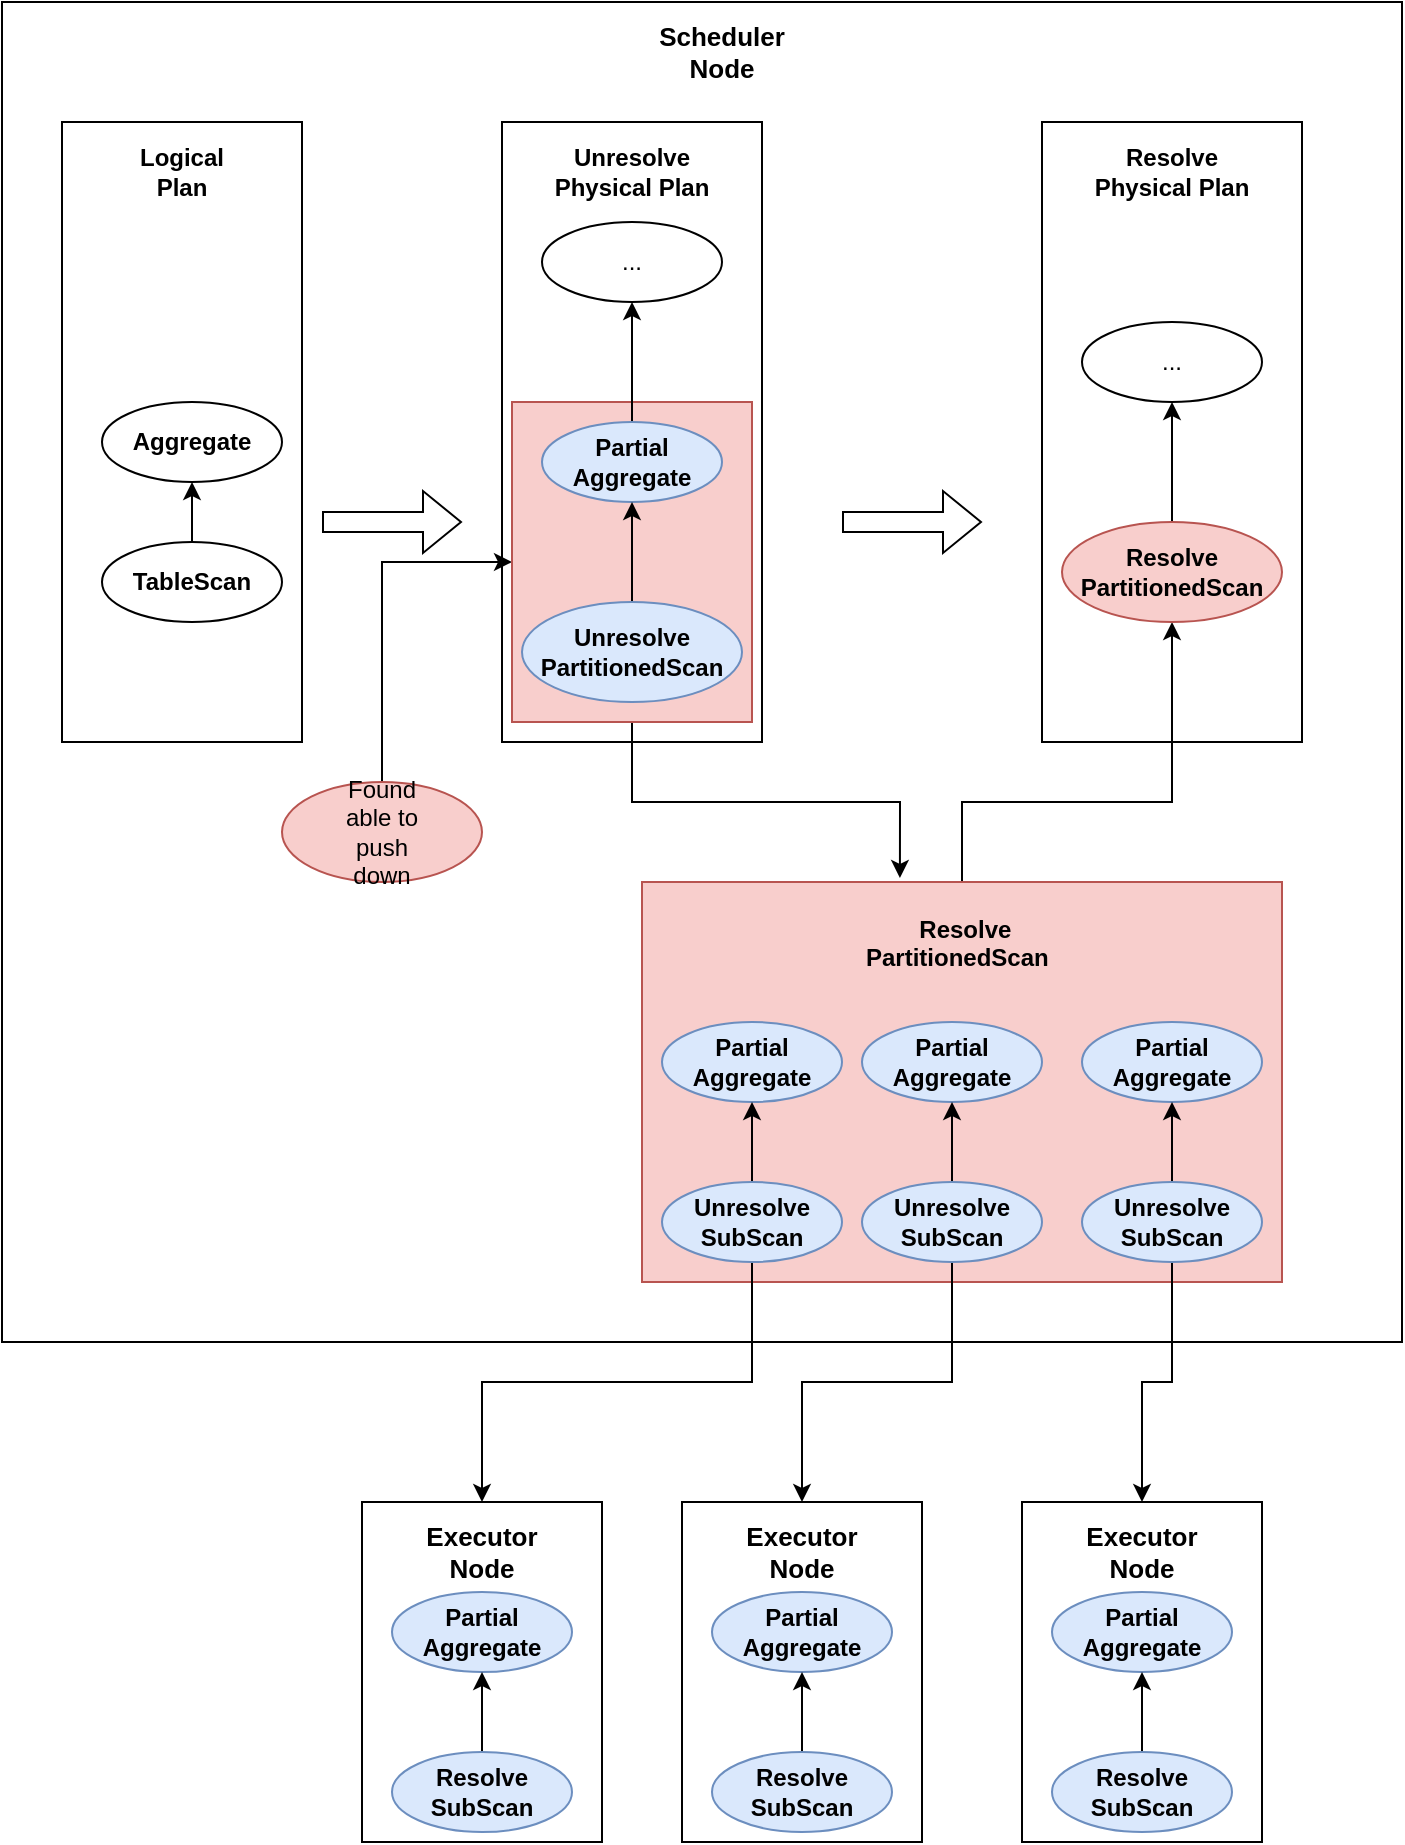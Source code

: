 <mxfile version="21.6.5" type="github">
  <diagram name="第 1 页" id="0aTdKrh-rJael8lEqbrs">
    <mxGraphModel dx="1287" dy="545" grid="1" gridSize="10" guides="1" tooltips="1" connect="1" arrows="1" fold="1" page="1" pageScale="1" pageWidth="827" pageHeight="1169" math="0" shadow="0">
      <root>
        <mxCell id="0" />
        <mxCell id="1" parent="0" />
        <mxCell id="ROSD3uXdCVGnpSG1NbAj-50" value="" style="rounded=0;whiteSpace=wrap;html=1;" vertex="1" parent="1">
          <mxGeometry x="30" y="90" width="700" height="670" as="geometry" />
        </mxCell>
        <mxCell id="ROSD3uXdCVGnpSG1NbAj-19" value="" style="rounded=0;whiteSpace=wrap;html=1;" vertex="1" parent="1">
          <mxGeometry x="280" y="150" width="130" height="310" as="geometry" />
        </mxCell>
        <mxCell id="ROSD3uXdCVGnpSG1NbAj-21" value="" style="rounded=0;whiteSpace=wrap;html=1;" vertex="1" parent="1">
          <mxGeometry x="550" y="150" width="130" height="310" as="geometry" />
        </mxCell>
        <mxCell id="ROSD3uXdCVGnpSG1NbAj-42" style="edgeStyle=orthogonalEdgeStyle;rounded=0;orthogonalLoop=1;jettySize=auto;html=1;exitX=0.5;exitY=0;exitDx=0;exitDy=0;entryX=0;entryY=0.5;entryDx=0;entryDy=0;" edge="1" parent="1" source="ROSD3uXdCVGnpSG1NbAj-41" target="ROSD3uXdCVGnpSG1NbAj-38">
          <mxGeometry relative="1" as="geometry" />
        </mxCell>
        <mxCell id="ROSD3uXdCVGnpSG1NbAj-41" value="" style="ellipse;whiteSpace=wrap;html=1;fillColor=#f8cecc;strokeColor=#b85450;" vertex="1" parent="1">
          <mxGeometry x="170" y="480" width="100" height="50" as="geometry" />
        </mxCell>
        <mxCell id="ROSD3uXdCVGnpSG1NbAj-45" style="edgeStyle=orthogonalEdgeStyle;rounded=0;orthogonalLoop=1;jettySize=auto;html=1;exitX=0.5;exitY=1;exitDx=0;exitDy=0;entryX=0.403;entryY=-0.01;entryDx=0;entryDy=0;entryPerimeter=0;" edge="1" parent="1" source="ROSD3uXdCVGnpSG1NbAj-38" target="ROSD3uXdCVGnpSG1NbAj-34">
          <mxGeometry relative="1" as="geometry" />
        </mxCell>
        <mxCell id="ROSD3uXdCVGnpSG1NbAj-38" value="" style="rounded=0;whiteSpace=wrap;html=1;fillColor=#f8cecc;strokeColor=#b85450;" vertex="1" parent="1">
          <mxGeometry x="285" y="290" width="120" height="160" as="geometry" />
        </mxCell>
        <mxCell id="ROSD3uXdCVGnpSG1NbAj-46" style="edgeStyle=orthogonalEdgeStyle;rounded=0;orthogonalLoop=1;jettySize=auto;html=1;exitX=0.5;exitY=0;exitDx=0;exitDy=0;entryX=0.5;entryY=1;entryDx=0;entryDy=0;" edge="1" parent="1" source="ROSD3uXdCVGnpSG1NbAj-34" target="ROSD3uXdCVGnpSG1NbAj-15">
          <mxGeometry relative="1" as="geometry">
            <Array as="points">
              <mxPoint x="510" y="490" />
              <mxPoint x="615" y="490" />
            </Array>
          </mxGeometry>
        </mxCell>
        <mxCell id="ROSD3uXdCVGnpSG1NbAj-34" value="" style="rounded=0;whiteSpace=wrap;html=1;fillColor=#f8cecc;strokeColor=#b85450;" vertex="1" parent="1">
          <mxGeometry x="350" y="530" width="320" height="200" as="geometry" />
        </mxCell>
        <mxCell id="ROSD3uXdCVGnpSG1NbAj-17" value="" style="rounded=0;whiteSpace=wrap;html=1;" vertex="1" parent="1">
          <mxGeometry x="60" y="150" width="120" height="310" as="geometry" />
        </mxCell>
        <mxCell id="ROSD3uXdCVGnpSG1NbAj-9" style="edgeStyle=orthogonalEdgeStyle;rounded=0;orthogonalLoop=1;jettySize=auto;html=1;exitX=0.5;exitY=0;exitDx=0;exitDy=0;entryX=0.5;entryY=1;entryDx=0;entryDy=0;" edge="1" parent="1" source="ROSD3uXdCVGnpSG1NbAj-1" target="ROSD3uXdCVGnpSG1NbAj-8">
          <mxGeometry relative="1" as="geometry" />
        </mxCell>
        <mxCell id="ROSD3uXdCVGnpSG1NbAj-1" value="&lt;b&gt;Partial Aggregate&lt;/b&gt;" style="ellipse;whiteSpace=wrap;html=1;fillColor=#dae8fc;strokeColor=#6c8ebf;" vertex="1" parent="1">
          <mxGeometry x="300" y="300" width="90" height="40" as="geometry" />
        </mxCell>
        <mxCell id="ROSD3uXdCVGnpSG1NbAj-4" style="edgeStyle=orthogonalEdgeStyle;rounded=0;orthogonalLoop=1;jettySize=auto;html=1;exitX=0.5;exitY=0;exitDx=0;exitDy=0;entryX=0.5;entryY=1;entryDx=0;entryDy=0;" edge="1" parent="1" source="ROSD3uXdCVGnpSG1NbAj-2" target="ROSD3uXdCVGnpSG1NbAj-1">
          <mxGeometry relative="1" as="geometry" />
        </mxCell>
        <mxCell id="ROSD3uXdCVGnpSG1NbAj-2" value="&lt;div&gt;&lt;b&gt;Unresolve&lt;/b&gt;&lt;/div&gt;&lt;div&gt;&lt;b&gt;PartitionedScan&lt;br&gt;&lt;/b&gt;&lt;/div&gt;" style="ellipse;whiteSpace=wrap;html=1;fillColor=#dae8fc;strokeColor=#6c8ebf;" vertex="1" parent="1">
          <mxGeometry x="290" y="390" width="110" height="50" as="geometry" />
        </mxCell>
        <mxCell id="ROSD3uXdCVGnpSG1NbAj-5" value="&lt;b&gt;Aggregate&lt;/b&gt;" style="ellipse;whiteSpace=wrap;html=1;" vertex="1" parent="1">
          <mxGeometry x="80" y="290" width="90" height="40" as="geometry" />
        </mxCell>
        <mxCell id="ROSD3uXdCVGnpSG1NbAj-7" style="edgeStyle=orthogonalEdgeStyle;rounded=0;orthogonalLoop=1;jettySize=auto;html=1;exitX=0.5;exitY=0;exitDx=0;exitDy=0;entryX=0.5;entryY=1;entryDx=0;entryDy=0;" edge="1" parent="1" source="ROSD3uXdCVGnpSG1NbAj-6" target="ROSD3uXdCVGnpSG1NbAj-5">
          <mxGeometry relative="1" as="geometry" />
        </mxCell>
        <mxCell id="ROSD3uXdCVGnpSG1NbAj-6" value="&lt;b&gt;TableScan&lt;/b&gt;" style="ellipse;whiteSpace=wrap;html=1;" vertex="1" parent="1">
          <mxGeometry x="80" y="360" width="90" height="40" as="geometry" />
        </mxCell>
        <mxCell id="ROSD3uXdCVGnpSG1NbAj-8" value="..." style="ellipse;whiteSpace=wrap;html=1;" vertex="1" parent="1">
          <mxGeometry x="300" y="200" width="90" height="40" as="geometry" />
        </mxCell>
        <mxCell id="ROSD3uXdCVGnpSG1NbAj-10" value="" style="shape=flexArrow;endArrow=classic;html=1;rounded=0;" edge="1" parent="1">
          <mxGeometry width="50" height="50" relative="1" as="geometry">
            <mxPoint x="190" y="350" as="sourcePoint" />
            <mxPoint x="260" y="350" as="targetPoint" />
          </mxGeometry>
        </mxCell>
        <mxCell id="ROSD3uXdCVGnpSG1NbAj-13" value="" style="shape=flexArrow;endArrow=classic;html=1;rounded=0;" edge="1" parent="1">
          <mxGeometry width="50" height="50" relative="1" as="geometry">
            <mxPoint x="450" y="350" as="sourcePoint" />
            <mxPoint x="520" y="350" as="targetPoint" />
          </mxGeometry>
        </mxCell>
        <mxCell id="ROSD3uXdCVGnpSG1NbAj-14" value="&lt;b&gt;Partial Aggregate&lt;/b&gt;" style="ellipse;whiteSpace=wrap;html=1;fillColor=#dae8fc;strokeColor=#6c8ebf;" vertex="1" parent="1">
          <mxGeometry x="360" y="600" width="90" height="40" as="geometry" />
        </mxCell>
        <mxCell id="ROSD3uXdCVGnpSG1NbAj-24" style="edgeStyle=orthogonalEdgeStyle;rounded=0;orthogonalLoop=1;jettySize=auto;html=1;exitX=0.5;exitY=0;exitDx=0;exitDy=0;" edge="1" parent="1" source="ROSD3uXdCVGnpSG1NbAj-15" target="ROSD3uXdCVGnpSG1NbAj-23">
          <mxGeometry relative="1" as="geometry" />
        </mxCell>
        <mxCell id="ROSD3uXdCVGnpSG1NbAj-15" value="&lt;div&gt;&lt;b&gt;Resolve&lt;/b&gt;&lt;/div&gt;&lt;div&gt;&lt;b&gt;PartitionedScan&lt;/b&gt;&lt;/div&gt;" style="ellipse;whiteSpace=wrap;html=1;fillColor=#f8cecc;strokeColor=#b85450;" vertex="1" parent="1">
          <mxGeometry x="560" y="350" width="110" height="50" as="geometry" />
        </mxCell>
        <mxCell id="ROSD3uXdCVGnpSG1NbAj-16" value="&lt;b&gt;Logical Plan&lt;br&gt;&lt;/b&gt;" style="text;html=1;strokeColor=none;fillColor=none;align=center;verticalAlign=middle;whiteSpace=wrap;rounded=0;" vertex="1" parent="1">
          <mxGeometry x="90" y="160" width="60" height="30" as="geometry" />
        </mxCell>
        <mxCell id="ROSD3uXdCVGnpSG1NbAj-20" value="&lt;b&gt;Unresolve&lt;br&gt;Physical Plan&lt;br&gt;&lt;/b&gt;" style="text;html=1;strokeColor=none;fillColor=none;align=center;verticalAlign=middle;whiteSpace=wrap;rounded=0;" vertex="1" parent="1">
          <mxGeometry x="300" y="160" width="90" height="30" as="geometry" />
        </mxCell>
        <mxCell id="ROSD3uXdCVGnpSG1NbAj-22" value="&lt;b&gt;Resolve&lt;br&gt;Physical Plan&lt;br&gt;&lt;/b&gt;" style="text;html=1;strokeColor=none;fillColor=none;align=center;verticalAlign=middle;whiteSpace=wrap;rounded=0;" vertex="1" parent="1">
          <mxGeometry x="570" y="160" width="90" height="30" as="geometry" />
        </mxCell>
        <mxCell id="ROSD3uXdCVGnpSG1NbAj-23" value="..." style="ellipse;whiteSpace=wrap;html=1;" vertex="1" parent="1">
          <mxGeometry x="570" y="250" width="90" height="40" as="geometry" />
        </mxCell>
        <mxCell id="ROSD3uXdCVGnpSG1NbAj-26" style="edgeStyle=orthogonalEdgeStyle;rounded=0;orthogonalLoop=1;jettySize=auto;html=1;exitX=0.5;exitY=0;exitDx=0;exitDy=0;entryX=0.5;entryY=1;entryDx=0;entryDy=0;" edge="1" parent="1" source="ROSD3uXdCVGnpSG1NbAj-25" target="ROSD3uXdCVGnpSG1NbAj-14">
          <mxGeometry relative="1" as="geometry" />
        </mxCell>
        <mxCell id="ROSD3uXdCVGnpSG1NbAj-60" style="edgeStyle=orthogonalEdgeStyle;rounded=0;orthogonalLoop=1;jettySize=auto;html=1;exitX=0.5;exitY=1;exitDx=0;exitDy=0;entryX=0.5;entryY=0;entryDx=0;entryDy=0;" edge="1" parent="1" source="ROSD3uXdCVGnpSG1NbAj-25" target="ROSD3uXdCVGnpSG1NbAj-53">
          <mxGeometry relative="1" as="geometry" />
        </mxCell>
        <mxCell id="ROSD3uXdCVGnpSG1NbAj-25" value="&lt;div&gt;&lt;b&gt;Unresolve&lt;/b&gt;&lt;/div&gt;&lt;div&gt;&lt;b&gt;SubScan&lt;br&gt;&lt;/b&gt;&lt;/div&gt;" style="ellipse;whiteSpace=wrap;html=1;fillColor=#dae8fc;strokeColor=#6c8ebf;" vertex="1" parent="1">
          <mxGeometry x="360" y="680" width="90" height="40" as="geometry" />
        </mxCell>
        <mxCell id="ROSD3uXdCVGnpSG1NbAj-27" value="&lt;b&gt;Partial Aggregate&lt;/b&gt;" style="ellipse;whiteSpace=wrap;html=1;fillColor=#dae8fc;strokeColor=#6c8ebf;" vertex="1" parent="1">
          <mxGeometry x="460" y="600" width="90" height="40" as="geometry" />
        </mxCell>
        <mxCell id="ROSD3uXdCVGnpSG1NbAj-28" style="edgeStyle=orthogonalEdgeStyle;rounded=0;orthogonalLoop=1;jettySize=auto;html=1;exitX=0.5;exitY=0;exitDx=0;exitDy=0;entryX=0.5;entryY=1;entryDx=0;entryDy=0;" edge="1" parent="1" source="ROSD3uXdCVGnpSG1NbAj-29" target="ROSD3uXdCVGnpSG1NbAj-27">
          <mxGeometry relative="1" as="geometry" />
        </mxCell>
        <mxCell id="ROSD3uXdCVGnpSG1NbAj-71" style="edgeStyle=orthogonalEdgeStyle;rounded=0;orthogonalLoop=1;jettySize=auto;html=1;exitX=0.5;exitY=1;exitDx=0;exitDy=0;" edge="1" parent="1" source="ROSD3uXdCVGnpSG1NbAj-29" target="ROSD3uXdCVGnpSG1NbAj-61">
          <mxGeometry relative="1" as="geometry" />
        </mxCell>
        <mxCell id="ROSD3uXdCVGnpSG1NbAj-29" value="&lt;div&gt;&lt;b&gt;Unresolve&lt;/b&gt;&lt;/div&gt;&lt;div&gt;&lt;b&gt;SubScan&lt;br&gt;&lt;/b&gt;&lt;/div&gt;" style="ellipse;whiteSpace=wrap;html=1;fillColor=#dae8fc;strokeColor=#6c8ebf;" vertex="1" parent="1">
          <mxGeometry x="460" y="680" width="90" height="40" as="geometry" />
        </mxCell>
        <mxCell id="ROSD3uXdCVGnpSG1NbAj-30" value="&lt;b&gt;Partial Aggregate&lt;/b&gt;" style="ellipse;whiteSpace=wrap;html=1;fillColor=#dae8fc;strokeColor=#6c8ebf;" vertex="1" parent="1">
          <mxGeometry x="570" y="600" width="90" height="40" as="geometry" />
        </mxCell>
        <mxCell id="ROSD3uXdCVGnpSG1NbAj-31" style="edgeStyle=orthogonalEdgeStyle;rounded=0;orthogonalLoop=1;jettySize=auto;html=1;exitX=0.5;exitY=0;exitDx=0;exitDy=0;entryX=0.5;entryY=1;entryDx=0;entryDy=0;" edge="1" parent="1" source="ROSD3uXdCVGnpSG1NbAj-32" target="ROSD3uXdCVGnpSG1NbAj-30">
          <mxGeometry relative="1" as="geometry" />
        </mxCell>
        <mxCell id="ROSD3uXdCVGnpSG1NbAj-72" style="edgeStyle=orthogonalEdgeStyle;rounded=0;orthogonalLoop=1;jettySize=auto;html=1;exitX=0.5;exitY=1;exitDx=0;exitDy=0;entryX=0.5;entryY=0;entryDx=0;entryDy=0;" edge="1" parent="1" source="ROSD3uXdCVGnpSG1NbAj-32" target="ROSD3uXdCVGnpSG1NbAj-66">
          <mxGeometry relative="1" as="geometry" />
        </mxCell>
        <mxCell id="ROSD3uXdCVGnpSG1NbAj-32" value="&lt;div&gt;&lt;b&gt;Unresolve&lt;/b&gt;&lt;/div&gt;&lt;div&gt;&lt;b&gt;SubScan&lt;br&gt;&lt;/b&gt;&lt;/div&gt;" style="ellipse;whiteSpace=wrap;html=1;fillColor=#dae8fc;strokeColor=#6c8ebf;" vertex="1" parent="1">
          <mxGeometry x="570" y="680" width="90" height="40" as="geometry" />
        </mxCell>
        <mxCell id="ROSD3uXdCVGnpSG1NbAj-36" value="&lt;div&gt;&lt;b&gt;&lt;span style=&quot;white-space: pre;&quot;&gt;&#x9;&lt;/span&gt;Resolve&lt;/b&gt;&lt;/div&gt;&lt;div&gt;&lt;b&gt;PartitionedScan&lt;/b&gt;&lt;/div&gt;" style="text;whiteSpace=wrap;html=1;" vertex="1" parent="1">
          <mxGeometry x="460" y="540" width="120" height="50" as="geometry" />
        </mxCell>
        <mxCell id="ROSD3uXdCVGnpSG1NbAj-39" value="Found able to push down" style="text;html=1;strokeColor=none;fillColor=none;align=center;verticalAlign=middle;whiteSpace=wrap;rounded=0;" vertex="1" parent="1">
          <mxGeometry x="190" y="490" width="60" height="30" as="geometry" />
        </mxCell>
        <mxCell id="ROSD3uXdCVGnpSG1NbAj-51" value="&lt;font style=&quot;font-size: 13px;&quot;&gt;&lt;b&gt;Scheduler Node&lt;br&gt;&lt;/b&gt;&lt;/font&gt;" style="text;html=1;strokeColor=none;fillColor=none;align=center;verticalAlign=middle;whiteSpace=wrap;rounded=0;" vertex="1" parent="1">
          <mxGeometry x="360" y="100" width="60" height="30" as="geometry" />
        </mxCell>
        <mxCell id="ROSD3uXdCVGnpSG1NbAj-53" value="" style="rounded=0;whiteSpace=wrap;html=1;" vertex="1" parent="1">
          <mxGeometry x="210" y="840" width="120" height="170" as="geometry" />
        </mxCell>
        <mxCell id="ROSD3uXdCVGnpSG1NbAj-55" value="&lt;b&gt;Partial Aggregate&lt;/b&gt;" style="ellipse;whiteSpace=wrap;html=1;fillColor=#dae8fc;strokeColor=#6c8ebf;" vertex="1" parent="1">
          <mxGeometry x="225" y="885" width="90" height="40" as="geometry" />
        </mxCell>
        <mxCell id="ROSD3uXdCVGnpSG1NbAj-56" style="edgeStyle=orthogonalEdgeStyle;rounded=0;orthogonalLoop=1;jettySize=auto;html=1;exitX=0.5;exitY=0;exitDx=0;exitDy=0;entryX=0.5;entryY=1;entryDx=0;entryDy=0;" edge="1" parent="1" source="ROSD3uXdCVGnpSG1NbAj-57" target="ROSD3uXdCVGnpSG1NbAj-55">
          <mxGeometry relative="1" as="geometry" />
        </mxCell>
        <mxCell id="ROSD3uXdCVGnpSG1NbAj-57" value="&lt;div&gt;&lt;b&gt;Resolve&lt;/b&gt;&lt;/div&gt;&lt;div&gt;&lt;b&gt;SubScan&lt;br&gt;&lt;/b&gt;&lt;/div&gt;" style="ellipse;whiteSpace=wrap;html=1;fillColor=#dae8fc;strokeColor=#6c8ebf;" vertex="1" parent="1">
          <mxGeometry x="225" y="965" width="90" height="40" as="geometry" />
        </mxCell>
        <mxCell id="ROSD3uXdCVGnpSG1NbAj-58" value="&lt;font style=&quot;font-size: 13px;&quot;&gt;&lt;b&gt;Executor Node&lt;br&gt;&lt;/b&gt;&lt;/font&gt;" style="text;html=1;strokeColor=none;fillColor=none;align=center;verticalAlign=middle;whiteSpace=wrap;rounded=0;" vertex="1" parent="1">
          <mxGeometry x="240" y="850" width="60" height="30" as="geometry" />
        </mxCell>
        <mxCell id="ROSD3uXdCVGnpSG1NbAj-61" value="" style="rounded=0;whiteSpace=wrap;html=1;" vertex="1" parent="1">
          <mxGeometry x="370" y="840" width="120" height="170" as="geometry" />
        </mxCell>
        <mxCell id="ROSD3uXdCVGnpSG1NbAj-62" value="&lt;b&gt;Partial Aggregate&lt;/b&gt;" style="ellipse;whiteSpace=wrap;html=1;fillColor=#dae8fc;strokeColor=#6c8ebf;" vertex="1" parent="1">
          <mxGeometry x="385" y="885" width="90" height="40" as="geometry" />
        </mxCell>
        <mxCell id="ROSD3uXdCVGnpSG1NbAj-63" style="edgeStyle=orthogonalEdgeStyle;rounded=0;orthogonalLoop=1;jettySize=auto;html=1;exitX=0.5;exitY=0;exitDx=0;exitDy=0;entryX=0.5;entryY=1;entryDx=0;entryDy=0;" edge="1" parent="1" source="ROSD3uXdCVGnpSG1NbAj-64" target="ROSD3uXdCVGnpSG1NbAj-62">
          <mxGeometry relative="1" as="geometry" />
        </mxCell>
        <mxCell id="ROSD3uXdCVGnpSG1NbAj-64" value="&lt;div&gt;&lt;b&gt;Resolve&lt;/b&gt;&lt;/div&gt;&lt;div&gt;&lt;b&gt;SubScan&lt;br&gt;&lt;/b&gt;&lt;/div&gt;" style="ellipse;whiteSpace=wrap;html=1;fillColor=#dae8fc;strokeColor=#6c8ebf;" vertex="1" parent="1">
          <mxGeometry x="385" y="965" width="90" height="40" as="geometry" />
        </mxCell>
        <mxCell id="ROSD3uXdCVGnpSG1NbAj-65" value="&lt;font style=&quot;font-size: 13px;&quot;&gt;&lt;b&gt;Executor Node&lt;br&gt;&lt;/b&gt;&lt;/font&gt;" style="text;html=1;strokeColor=none;fillColor=none;align=center;verticalAlign=middle;whiteSpace=wrap;rounded=0;" vertex="1" parent="1">
          <mxGeometry x="400" y="850" width="60" height="30" as="geometry" />
        </mxCell>
        <mxCell id="ROSD3uXdCVGnpSG1NbAj-66" value="" style="rounded=0;whiteSpace=wrap;html=1;" vertex="1" parent="1">
          <mxGeometry x="540" y="840" width="120" height="170" as="geometry" />
        </mxCell>
        <mxCell id="ROSD3uXdCVGnpSG1NbAj-67" value="&lt;b&gt;Partial Aggregate&lt;/b&gt;" style="ellipse;whiteSpace=wrap;html=1;fillColor=#dae8fc;strokeColor=#6c8ebf;" vertex="1" parent="1">
          <mxGeometry x="555" y="885" width="90" height="40" as="geometry" />
        </mxCell>
        <mxCell id="ROSD3uXdCVGnpSG1NbAj-68" style="edgeStyle=orthogonalEdgeStyle;rounded=0;orthogonalLoop=1;jettySize=auto;html=1;exitX=0.5;exitY=0;exitDx=0;exitDy=0;entryX=0.5;entryY=1;entryDx=0;entryDy=0;" edge="1" parent="1" source="ROSD3uXdCVGnpSG1NbAj-69" target="ROSD3uXdCVGnpSG1NbAj-67">
          <mxGeometry relative="1" as="geometry" />
        </mxCell>
        <mxCell id="ROSD3uXdCVGnpSG1NbAj-69" value="&lt;div&gt;&lt;b&gt;Resolve&lt;/b&gt;&lt;/div&gt;&lt;div&gt;&lt;b&gt;SubScan&lt;br&gt;&lt;/b&gt;&lt;/div&gt;" style="ellipse;whiteSpace=wrap;html=1;fillColor=#dae8fc;strokeColor=#6c8ebf;" vertex="1" parent="1">
          <mxGeometry x="555" y="965" width="90" height="40" as="geometry" />
        </mxCell>
        <mxCell id="ROSD3uXdCVGnpSG1NbAj-70" value="&lt;font style=&quot;font-size: 13px;&quot;&gt;&lt;b&gt;Executor Node&lt;br&gt;&lt;/b&gt;&lt;/font&gt;" style="text;html=1;strokeColor=none;fillColor=none;align=center;verticalAlign=middle;whiteSpace=wrap;rounded=0;" vertex="1" parent="1">
          <mxGeometry x="570" y="850" width="60" height="30" as="geometry" />
        </mxCell>
      </root>
    </mxGraphModel>
  </diagram>
</mxfile>
